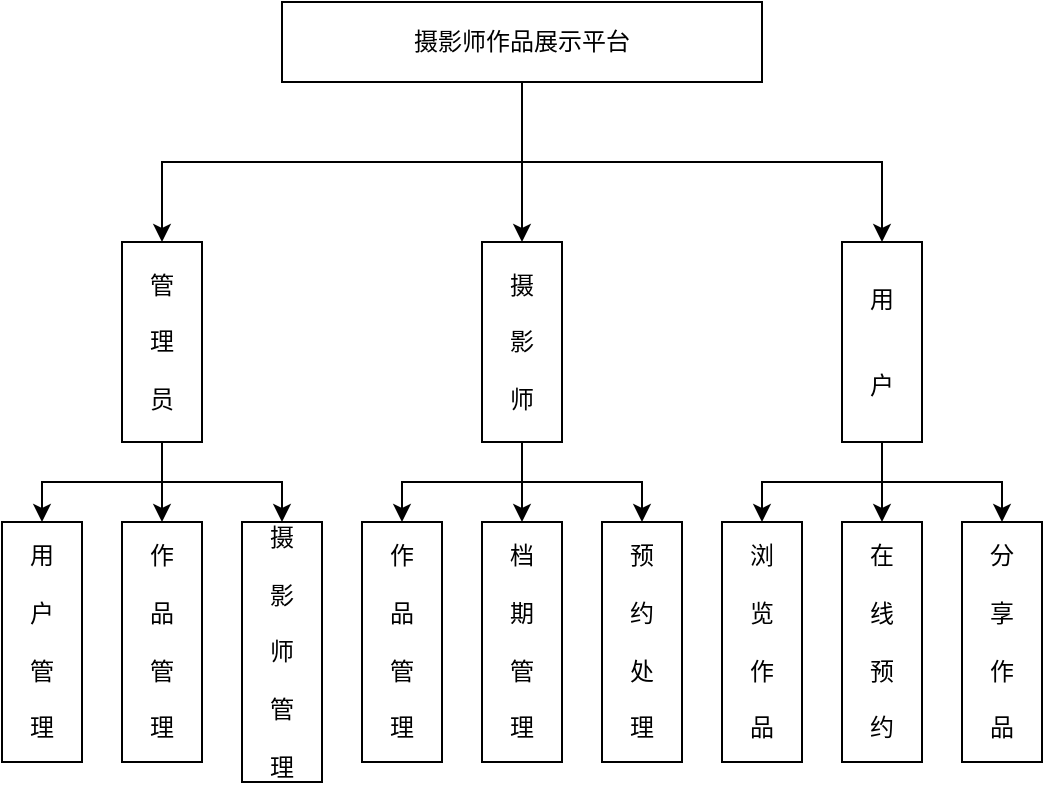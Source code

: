 <mxfile version="26.1.1">
  <diagram name="Page-1" id="I2c3vv9add7Q0MTXITJJ">
    <mxGraphModel dx="984" dy="586" grid="1" gridSize="10" guides="1" tooltips="1" connect="1" arrows="1" fold="1" page="1" pageScale="1" pageWidth="850" pageHeight="1100" math="0" shadow="0">
      <root>
        <mxCell id="0" />
        <mxCell id="1" parent="0" />
        <mxCell id="-pq2sLF6zHRyy4oUaqYe-7" value="" style="edgeStyle=orthogonalEdgeStyle;rounded=0;orthogonalLoop=1;jettySize=auto;html=1;" parent="1" target="-pq2sLF6zHRyy4oUaqYe-6" edge="1">
          <mxGeometry relative="1" as="geometry">
            <mxPoint x="440" y="160" as="sourcePoint" />
            <Array as="points">
              <mxPoint x="460" y="160" />
            </Array>
          </mxGeometry>
        </mxCell>
        <mxCell id="-pq2sLF6zHRyy4oUaqYe-11" style="edgeStyle=orthogonalEdgeStyle;rounded=0;orthogonalLoop=1;jettySize=auto;html=1;exitX=0.5;exitY=1;exitDx=0;exitDy=0;entryX=0.5;entryY=0;entryDx=0;entryDy=0;" parent="1" source="-pq2sLF6zHRyy4oUaqYe-1" target="-pq2sLF6zHRyy4oUaqYe-9" edge="1">
          <mxGeometry relative="1" as="geometry" />
        </mxCell>
        <mxCell id="-pq2sLF6zHRyy4oUaqYe-12" style="edgeStyle=orthogonalEdgeStyle;rounded=0;orthogonalLoop=1;jettySize=auto;html=1;exitX=0.5;exitY=1;exitDx=0;exitDy=0;" parent="1" source="-pq2sLF6zHRyy4oUaqYe-1" target="-pq2sLF6zHRyy4oUaqYe-8" edge="1">
          <mxGeometry relative="1" as="geometry" />
        </mxCell>
        <mxCell id="-pq2sLF6zHRyy4oUaqYe-1" value="摄影师作品展示平台" style="rounded=0;whiteSpace=wrap;html=1;" parent="1" vertex="1">
          <mxGeometry x="340" y="120" width="240" height="40" as="geometry" />
        </mxCell>
        <mxCell id="-pq2sLF6zHRyy4oUaqYe-27" style="edgeStyle=orthogonalEdgeStyle;rounded=0;orthogonalLoop=1;jettySize=auto;html=1;exitX=0.5;exitY=1;exitDx=0;exitDy=0;entryX=0.5;entryY=0;entryDx=0;entryDy=0;" parent="1" source="-pq2sLF6zHRyy4oUaqYe-6" target="-pq2sLF6zHRyy4oUaqYe-18" edge="1">
          <mxGeometry relative="1" as="geometry" />
        </mxCell>
        <mxCell id="-pq2sLF6zHRyy4oUaqYe-28" style="edgeStyle=orthogonalEdgeStyle;rounded=0;orthogonalLoop=1;jettySize=auto;html=1;exitX=0.5;exitY=1;exitDx=0;exitDy=0;entryX=0.5;entryY=0;entryDx=0;entryDy=0;" parent="1" source="-pq2sLF6zHRyy4oUaqYe-6" target="-pq2sLF6zHRyy4oUaqYe-19" edge="1">
          <mxGeometry relative="1" as="geometry" />
        </mxCell>
        <mxCell id="-pq2sLF6zHRyy4oUaqYe-29" style="edgeStyle=orthogonalEdgeStyle;rounded=0;orthogonalLoop=1;jettySize=auto;html=1;exitX=0.5;exitY=1;exitDx=0;exitDy=0;entryX=0.5;entryY=0;entryDx=0;entryDy=0;" parent="1" source="-pq2sLF6zHRyy4oUaqYe-6" target="-pq2sLF6zHRyy4oUaqYe-20" edge="1">
          <mxGeometry relative="1" as="geometry" />
        </mxCell>
        <mxCell id="-pq2sLF6zHRyy4oUaqYe-6" value="摄&lt;div&gt;&lt;br&gt;&lt;div&gt;影&lt;/div&gt;&lt;div&gt;&lt;br&gt;&lt;/div&gt;&lt;div&gt;师&lt;/div&gt;&lt;/div&gt;" style="whiteSpace=wrap;html=1;rounded=0;" parent="1" vertex="1">
          <mxGeometry x="440" y="240" width="40" height="100" as="geometry" />
        </mxCell>
        <mxCell id="-pq2sLF6zHRyy4oUaqYe-30" style="edgeStyle=orthogonalEdgeStyle;rounded=0;orthogonalLoop=1;jettySize=auto;html=1;exitX=0.5;exitY=1;exitDx=0;exitDy=0;entryX=0.5;entryY=0;entryDx=0;entryDy=0;" parent="1" source="-pq2sLF6zHRyy4oUaqYe-8" target="-pq2sLF6zHRyy4oUaqYe-21" edge="1">
          <mxGeometry relative="1" as="geometry" />
        </mxCell>
        <mxCell id="-pq2sLF6zHRyy4oUaqYe-31" style="edgeStyle=orthogonalEdgeStyle;rounded=0;orthogonalLoop=1;jettySize=auto;html=1;exitX=0.5;exitY=1;exitDx=0;exitDy=0;entryX=0.5;entryY=0;entryDx=0;entryDy=0;" parent="1" source="-pq2sLF6zHRyy4oUaqYe-8" target="-pq2sLF6zHRyy4oUaqYe-22" edge="1">
          <mxGeometry relative="1" as="geometry" />
        </mxCell>
        <mxCell id="-pq2sLF6zHRyy4oUaqYe-32" style="edgeStyle=orthogonalEdgeStyle;rounded=0;orthogonalLoop=1;jettySize=auto;html=1;exitX=0.5;exitY=1;exitDx=0;exitDy=0;" parent="1" source="-pq2sLF6zHRyy4oUaqYe-8" target="-pq2sLF6zHRyy4oUaqYe-23" edge="1">
          <mxGeometry relative="1" as="geometry" />
        </mxCell>
        <mxCell id="-pq2sLF6zHRyy4oUaqYe-8" value="用&lt;br&gt;&lt;div&gt;&lt;br&gt;&lt;/div&gt;&lt;div&gt;&lt;br&gt;&lt;/div&gt;&lt;div&gt;户&lt;/div&gt;" style="whiteSpace=wrap;html=1;rounded=0;" parent="1" vertex="1">
          <mxGeometry x="620" y="240" width="40" height="100" as="geometry" />
        </mxCell>
        <mxCell id="-pq2sLF6zHRyy4oUaqYe-24" style="edgeStyle=orthogonalEdgeStyle;rounded=0;orthogonalLoop=1;jettySize=auto;html=1;exitX=0.5;exitY=1;exitDx=0;exitDy=0;entryX=0.5;entryY=0;entryDx=0;entryDy=0;" parent="1" source="-pq2sLF6zHRyy4oUaqYe-9" target="-pq2sLF6zHRyy4oUaqYe-14" edge="1">
          <mxGeometry relative="1" as="geometry" />
        </mxCell>
        <mxCell id="-pq2sLF6zHRyy4oUaqYe-25" style="edgeStyle=orthogonalEdgeStyle;rounded=0;orthogonalLoop=1;jettySize=auto;html=1;exitX=0.5;exitY=1;exitDx=0;exitDy=0;entryX=0.5;entryY=0;entryDx=0;entryDy=0;" parent="1" source="-pq2sLF6zHRyy4oUaqYe-9" target="-pq2sLF6zHRyy4oUaqYe-13" edge="1">
          <mxGeometry relative="1" as="geometry" />
        </mxCell>
        <mxCell id="-pq2sLF6zHRyy4oUaqYe-26" style="edgeStyle=orthogonalEdgeStyle;rounded=0;orthogonalLoop=1;jettySize=auto;html=1;exitX=0.5;exitY=1;exitDx=0;exitDy=0;entryX=0.5;entryY=0;entryDx=0;entryDy=0;" parent="1" source="-pq2sLF6zHRyy4oUaqYe-9" target="-pq2sLF6zHRyy4oUaqYe-16" edge="1">
          <mxGeometry relative="1" as="geometry" />
        </mxCell>
        <mxCell id="-pq2sLF6zHRyy4oUaqYe-9" value="管&lt;div&gt;&lt;br&gt;&lt;/div&gt;&lt;div&gt;理&lt;/div&gt;&lt;div&gt;&lt;br&gt;&lt;/div&gt;&lt;div&gt;员&lt;/div&gt;" style="whiteSpace=wrap;html=1;rounded=0;" parent="1" vertex="1">
          <mxGeometry x="260" y="240" width="40" height="100" as="geometry" />
        </mxCell>
        <mxCell id="-pq2sLF6zHRyy4oUaqYe-13" value="用&lt;br&gt;&lt;div&gt;&lt;span style=&quot;background-color: transparent; color: light-dark(rgb(0, 0, 0), rgb(255, 255, 255));&quot;&gt;&lt;br&gt;&lt;/span&gt;&lt;/div&gt;&lt;div&gt;户&lt;br&gt;&lt;div&gt;&lt;br&gt;&lt;/div&gt;&lt;div&gt;管&lt;/div&gt;&lt;div&gt;&lt;br&gt;&lt;/div&gt;&lt;div&gt;理&lt;/div&gt;&lt;/div&gt;" style="whiteSpace=wrap;html=1;rounded=0;" parent="1" vertex="1">
          <mxGeometry x="200" y="380" width="40" height="120" as="geometry" />
        </mxCell>
        <mxCell id="-pq2sLF6zHRyy4oUaqYe-14" value="作&lt;div&gt;&lt;span style=&quot;background-color: transparent; color: light-dark(rgb(0, 0, 0), rgb(255, 255, 255));&quot;&gt;&lt;br&gt;&lt;/span&gt;&lt;/div&gt;&lt;div&gt;&lt;span style=&quot;background-color: transparent; color: light-dark(rgb(0, 0, 0), rgb(255, 255, 255));&quot;&gt;品&lt;/span&gt;&lt;div&gt;&lt;br&gt;&lt;/div&gt;&lt;div&gt;管&lt;/div&gt;&lt;div&gt;&lt;br&gt;&lt;/div&gt;&lt;div&gt;理&lt;/div&gt;&lt;/div&gt;" style="whiteSpace=wrap;html=1;rounded=0;" parent="1" vertex="1">
          <mxGeometry x="260" y="380" width="40" height="120" as="geometry" />
        </mxCell>
        <mxCell id="-pq2sLF6zHRyy4oUaqYe-16" value="摄&lt;div&gt;&lt;span style=&quot;background-color: transparent; color: light-dark(rgb(0, 0, 0), rgb(255, 255, 255));&quot;&gt;&lt;br&gt;&lt;/span&gt;&lt;/div&gt;&lt;div&gt;&lt;span style=&quot;background-color: transparent; color: light-dark(rgb(0, 0, 0), rgb(255, 255, 255));&quot;&gt;影&lt;/span&gt;&lt;/div&gt;&lt;div&gt;&lt;br&gt;&lt;/div&gt;&lt;div&gt;师&lt;/div&gt;&lt;div&gt;&lt;br&gt;&lt;/div&gt;&lt;div&gt;管&lt;/div&gt;&lt;div&gt;&lt;br&gt;&lt;/div&gt;&lt;div&gt;&lt;span style=&quot;background-color: transparent; color: light-dark(rgb(0, 0, 0), rgb(255, 255, 255));&quot;&gt;理&lt;/span&gt;&lt;/div&gt;" style="whiteSpace=wrap;html=1;rounded=0;" parent="1" vertex="1">
          <mxGeometry x="320" y="380" width="40" height="130" as="geometry" />
        </mxCell>
        <mxCell id="-pq2sLF6zHRyy4oUaqYe-18" value="作&lt;div&gt;&lt;span style=&quot;background-color: transparent; color: light-dark(rgb(0, 0, 0), rgb(255, 255, 255));&quot;&gt;&lt;br&gt;&lt;/span&gt;&lt;/div&gt;&lt;div&gt;&lt;span style=&quot;background-color: transparent; color: light-dark(rgb(0, 0, 0), rgb(255, 255, 255));&quot;&gt;品&lt;/span&gt;&lt;div&gt;&lt;br&gt;&lt;/div&gt;&lt;div&gt;管&lt;/div&gt;&lt;div&gt;&lt;br&gt;&lt;/div&gt;&lt;div&gt;理&lt;/div&gt;&lt;/div&gt;" style="whiteSpace=wrap;html=1;rounded=0;" parent="1" vertex="1">
          <mxGeometry x="380" y="380" width="40" height="120" as="geometry" />
        </mxCell>
        <mxCell id="-pq2sLF6zHRyy4oUaqYe-19" value="档&lt;div&gt;&lt;br&gt;&lt;/div&gt;&lt;div&gt;期&lt;/div&gt;&lt;div&gt;&lt;br&gt;&lt;/div&gt;&lt;div&gt;管&lt;/div&gt;&lt;div&gt;&lt;br&gt;&lt;/div&gt;&lt;div&gt;理&lt;/div&gt;" style="whiteSpace=wrap;html=1;rounded=0;" parent="1" vertex="1">
          <mxGeometry x="440" y="380" width="40" height="120" as="geometry" />
        </mxCell>
        <mxCell id="-pq2sLF6zHRyy4oUaqYe-20" value="预&lt;div&gt;&lt;br&gt;&lt;/div&gt;&lt;div&gt;约&lt;/div&gt;&lt;div&gt;&lt;br&gt;&lt;/div&gt;&lt;div&gt;处&lt;/div&gt;&lt;div&gt;&lt;br&gt;&lt;/div&gt;&lt;div&gt;理&lt;/div&gt;" style="whiteSpace=wrap;html=1;rounded=0;" parent="1" vertex="1">
          <mxGeometry x="500" y="380" width="40" height="120" as="geometry" />
        </mxCell>
        <mxCell id="-pq2sLF6zHRyy4oUaqYe-21" value="浏&lt;div&gt;&lt;br&gt;&lt;/div&gt;&lt;div&gt;览&lt;/div&gt;&lt;div&gt;&lt;br&gt;&lt;/div&gt;&lt;div&gt;作&lt;/div&gt;&lt;div&gt;&lt;br&gt;&lt;/div&gt;&lt;div&gt;品&lt;/div&gt;" style="whiteSpace=wrap;html=1;rounded=0;" parent="1" vertex="1">
          <mxGeometry x="560" y="380" width="40" height="120" as="geometry" />
        </mxCell>
        <mxCell id="-pq2sLF6zHRyy4oUaqYe-22" value="在&lt;div&gt;&lt;br&gt;&lt;/div&gt;&lt;div&gt;线&lt;/div&gt;&lt;div&gt;&lt;br&gt;&lt;/div&gt;&lt;div&gt;预&lt;/div&gt;&lt;div&gt;&lt;br&gt;&lt;/div&gt;&lt;div&gt;约&lt;/div&gt;" style="whiteSpace=wrap;html=1;rounded=0;" parent="1" vertex="1">
          <mxGeometry x="620" y="380" width="40" height="120" as="geometry" />
        </mxCell>
        <mxCell id="-pq2sLF6zHRyy4oUaqYe-23" value="分&lt;div&gt;&lt;br&gt;&lt;/div&gt;&lt;div&gt;享&lt;br&gt;&lt;div&gt;&lt;div&gt;&lt;br&gt;&lt;/div&gt;&lt;div&gt;作&lt;/div&gt;&lt;div&gt;&lt;br&gt;&lt;/div&gt;&lt;div&gt;品&lt;/div&gt;&lt;/div&gt;&lt;/div&gt;" style="whiteSpace=wrap;html=1;rounded=0;" parent="1" vertex="1">
          <mxGeometry x="680" y="380" width="40" height="120" as="geometry" />
        </mxCell>
      </root>
    </mxGraphModel>
  </diagram>
</mxfile>
